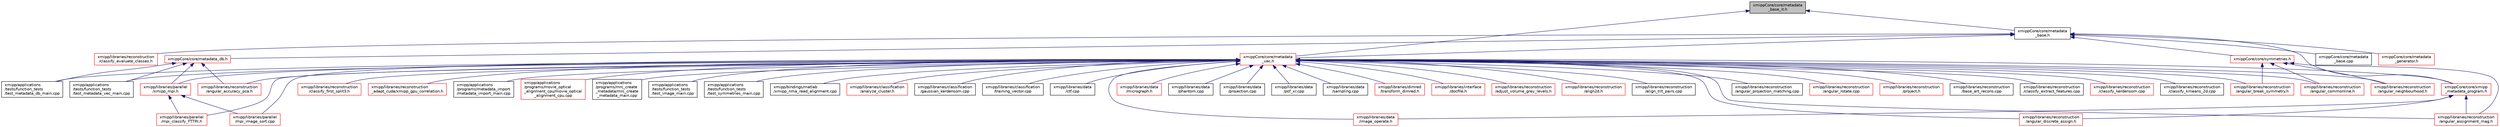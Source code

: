 digraph "xmippCore/core/metadata_base_it.h"
{
  edge [fontname="Helvetica",fontsize="10",labelfontname="Helvetica",labelfontsize="10"];
  node [fontname="Helvetica",fontsize="10",shape=record];
  Node12 [label="xmippCore/core/metadata\l_base_it.h",height=0.2,width=0.4,color="black", fillcolor="grey75", style="filled", fontcolor="black"];
  Node12 -> Node13 [dir="back",color="midnightblue",fontsize="10",style="solid",fontname="Helvetica"];
  Node13 [label="xmippCore/core/metadata\l_base.h",height=0.2,width=0.4,color="black", fillcolor="white", style="filled",URL="$metadata__base_8h.html"];
  Node13 -> Node14 [dir="back",color="midnightblue",fontsize="10",style="solid",fontname="Helvetica"];
  Node14 [label="xmipp/libraries/reconstruction\l/classify_evaluate_classes.h",height=0.2,width=0.4,color="red", fillcolor="white", style="filled",URL="$classify__evaluate__classes_8h.html"];
  Node13 -> Node17 [dir="back",color="midnightblue",fontsize="10",style="solid",fontname="Helvetica"];
  Node17 [label="xmippCore/core/metadata_db.h",height=0.2,width=0.4,color="red", fillcolor="white", style="filled",URL="$metadata__db_8h.html"];
  Node17 -> Node23 [dir="back",color="midnightblue",fontsize="10",style="solid",fontname="Helvetica"];
  Node23 [label="xmipp/applications\l/tests/function_tests\l/test_metadata_db_main.cpp",height=0.2,width=0.4,color="black", fillcolor="white", style="filled",URL="$test__metadata__db__main_8cpp.html"];
  Node17 -> Node24 [dir="back",color="midnightblue",fontsize="10",style="solid",fontname="Helvetica"];
  Node24 [label="xmipp/applications\l/tests/function_tests\l/test_metadata_vec_main.cpp",height=0.2,width=0.4,color="black", fillcolor="white", style="filled",URL="$test__metadata__vec__main_8cpp.html"];
  Node17 -> Node223 [dir="back",color="midnightblue",fontsize="10",style="solid",fontname="Helvetica"];
  Node223 [label="xmipp/libraries/parallel\l/xmipp_mpi.h",height=0.2,width=0.4,color="red", fillcolor="white", style="filled",URL="$xmipp__mpi_8h.html"];
  Node223 -> Node253 [dir="back",color="midnightblue",fontsize="10",style="solid",fontname="Helvetica"];
  Node253 [label="xmipp/libraries/parallel\l/mpi_classify_FTTRI.h",height=0.2,width=0.4,color="red", fillcolor="white", style="filled",URL="$mpi__classify__FTTRI_8h.html"];
  Node223 -> Node259 [dir="back",color="midnightblue",fontsize="10",style="solid",fontname="Helvetica"];
  Node259 [label="xmipp/libraries/parallel\l/mpi_image_sort.cpp",height=0.2,width=0.4,color="red", fillcolor="white", style="filled",URL="$mpi__image__sort_8cpp.html"];
  Node17 -> Node296 [dir="back",color="midnightblue",fontsize="10",style="solid",fontname="Helvetica"];
  Node296 [label="xmipp/libraries/reconstruction\l/angular_accuracy_pca.h",height=0.2,width=0.4,color="red", fillcolor="white", style="filled",URL="$angular__accuracy__pca_8h.html"];
  Node13 -> Node710 [dir="back",color="midnightblue",fontsize="10",style="solid",fontname="Helvetica"];
  Node710 [label="xmippCore/core/metadata\l_vec.h",height=0.2,width=0.4,color="red", fillcolor="white", style="filled",URL="$metadata__vec_8h.html"];
  Node710 -> Node326 [dir="back",color="midnightblue",fontsize="10",style="solid",fontname="Helvetica"];
  Node326 [label="xmipp/libraries/reconstruction\l/classify_first_split3.h",height=0.2,width=0.4,color="red", fillcolor="white", style="filled",URL="$classify__first__split3_8h.html"];
  Node710 -> Node711 [dir="back",color="midnightblue",fontsize="10",style="solid",fontname="Helvetica"];
  Node711 [label="xmipp/libraries/reconstruction\l_adapt_cuda/xmipp_gpu_correlation.h",height=0.2,width=0.4,color="red", fillcolor="white", style="filled",URL="$xmipp__gpu__correlation_8h.html"];
  Node710 -> Node713 [dir="back",color="midnightblue",fontsize="10",style="solid",fontname="Helvetica"];
  Node713 [label="xmipp/applications\l/programs/metadata_import\l/metadata_import_main.cpp",height=0.2,width=0.4,color="black", fillcolor="white", style="filled",URL="$metadata__import__main_8cpp.html"];
  Node710 -> Node329 [dir="back",color="midnightblue",fontsize="10",style="solid",fontname="Helvetica"];
  Node329 [label="xmipp/applications\l/programs/movie_optical\l_alignment_cpu/movie_optical\l_alignment_cpu.cpp",height=0.2,width=0.4,color="red", fillcolor="white", style="filled",URL="$movie__optical__alignment__cpu_8cpp.html"];
  Node710 -> Node331 [dir="back",color="midnightblue",fontsize="10",style="solid",fontname="Helvetica"];
  Node331 [label="xmipp/applications\l/programs/mrc_create\l_metadata/mrc_create\l_metadata_main.cpp",height=0.2,width=0.4,color="black", fillcolor="white", style="filled",URL="$mrc__create__metadata__main_8cpp.html"];
  Node710 -> Node341 [dir="back",color="midnightblue",fontsize="10",style="solid",fontname="Helvetica"];
  Node341 [label="xmipp/applications\l/tests/function_tests\l/test_image_main.cpp",height=0.2,width=0.4,color="black", fillcolor="white", style="filled",URL="$test__image__main_8cpp.html"];
  Node710 -> Node23 [dir="back",color="midnightblue",fontsize="10",style="solid",fontname="Helvetica"];
  Node710 -> Node24 [dir="back",color="midnightblue",fontsize="10",style="solid",fontname="Helvetica"];
  Node710 -> Node714 [dir="back",color="midnightblue",fontsize="10",style="solid",fontname="Helvetica"];
  Node714 [label="xmipp/applications\l/tests/function_tests\l/test_symmetries_main.cpp",height=0.2,width=0.4,color="black", fillcolor="white", style="filled",URL="$test__symmetries__main_8cpp.html"];
  Node710 -> Node715 [dir="back",color="midnightblue",fontsize="10",style="solid",fontname="Helvetica"];
  Node715 [label="xmipp/bindings/matlab\l/xmipp_nma_read_alignment.cpp",height=0.2,width=0.4,color="black", fillcolor="white", style="filled",URL="$xmipp__nma__read__alignment_8cpp.html"];
  Node710 -> Node648 [dir="back",color="midnightblue",fontsize="10",style="solid",fontname="Helvetica"];
  Node648 [label="xmipp/libraries/classification\l/analyze_cluster.h",height=0.2,width=0.4,color="red", fillcolor="white", style="filled",URL="$analyze__cluster_8h.html"];
  Node710 -> Node716 [dir="back",color="midnightblue",fontsize="10",style="solid",fontname="Helvetica"];
  Node716 [label="xmipp/libraries/classification\l/gaussian_kerdensom.cpp",height=0.2,width=0.4,color="black", fillcolor="white", style="filled",URL="$gaussian__kerdensom_8cpp.html"];
  Node710 -> Node717 [dir="back",color="midnightblue",fontsize="10",style="solid",fontname="Helvetica"];
  Node717 [label="xmipp/libraries/classification\l/training_vector.cpp",height=0.2,width=0.4,color="black", fillcolor="white", style="filled",URL="$training__vector_8cpp.html"];
  Node710 -> Node36 [dir="back",color="midnightblue",fontsize="10",style="solid",fontname="Helvetica"];
  Node36 [label="xmipp/libraries/data\l/ctf.cpp",height=0.2,width=0.4,color="black", fillcolor="white", style="filled",URL="$ctf_8cpp.html"];
  Node710 -> Node532 [dir="back",color="midnightblue",fontsize="10",style="solid",fontname="Helvetica"];
  Node532 [label="xmipp/libraries/data\l/image_operate.h",height=0.2,width=0.4,color="red", fillcolor="white", style="filled",URL="$image__operate_8h.html"];
  Node710 -> Node474 [dir="back",color="midnightblue",fontsize="10",style="solid",fontname="Helvetica"];
  Node474 [label="xmipp/libraries/data\l/micrograph.h",height=0.2,width=0.4,color="red", fillcolor="white", style="filled",URL="$micrograph_8h.html"];
  Node710 -> Node435 [dir="back",color="midnightblue",fontsize="10",style="solid",fontname="Helvetica"];
  Node435 [label="xmipp/libraries/data\l/phantom.cpp",height=0.2,width=0.4,color="black", fillcolor="white", style="filled",URL="$phantom_8cpp.html"];
  Node710 -> Node364 [dir="back",color="midnightblue",fontsize="10",style="solid",fontname="Helvetica"];
  Node364 [label="xmipp/libraries/data\l/projection.cpp",height=0.2,width=0.4,color="black", fillcolor="white", style="filled",URL="$projection_8cpp.html"];
  Node710 -> Node537 [dir="back",color="midnightblue",fontsize="10",style="solid",fontname="Helvetica"];
  Node537 [label="xmipp/libraries/data\l/psf_xr.cpp",height=0.2,width=0.4,color="black", fillcolor="white", style="filled",URL="$psf__xr_8cpp.html"];
  Node710 -> Node718 [dir="back",color="midnightblue",fontsize="10",style="solid",fontname="Helvetica"];
  Node718 [label="xmipp/libraries/data\l/sampling.cpp",height=0.2,width=0.4,color="black", fillcolor="white", style="filled",URL="$sampling_8cpp.html"];
  Node710 -> Node388 [dir="back",color="midnightblue",fontsize="10",style="solid",fontname="Helvetica"];
  Node388 [label="xmipp/libraries/dimred\l/transform_dimred.h",height=0.2,width=0.4,color="red", fillcolor="white", style="filled",URL="$transform__dimred_8h.html"];
  Node710 -> Node547 [dir="back",color="midnightblue",fontsize="10",style="solid",fontname="Helvetica"];
  Node547 [label="xmipp/libraries/interface\l/docfile.h",height=0.2,width=0.4,color="red", fillcolor="white", style="filled",URL="$docfile_8h.html"];
  Node710 -> Node223 [dir="back",color="midnightblue",fontsize="10",style="solid",fontname="Helvetica"];
  Node710 -> Node253 [dir="back",color="midnightblue",fontsize="10",style="solid",fontname="Helvetica"];
  Node710 -> Node259 [dir="back",color="midnightblue",fontsize="10",style="solid",fontname="Helvetica"];
  Node710 -> Node557 [dir="back",color="midnightblue",fontsize="10",style="solid",fontname="Helvetica"];
  Node557 [label="xmipp/libraries/reconstruction\l/adjust_volume_grey_levels.h",height=0.2,width=0.4,color="red", fillcolor="white", style="filled",URL="$adjust__volume__grey__levels_8h.html"];
  Node710 -> Node559 [dir="back",color="midnightblue",fontsize="10",style="solid",fontname="Helvetica"];
  Node559 [label="xmipp/libraries/reconstruction\l/align2d.h",height=0.2,width=0.4,color="red", fillcolor="white", style="filled",URL="$align2d_8h.html"];
  Node710 -> Node487 [dir="back",color="midnightblue",fontsize="10",style="solid",fontname="Helvetica"];
  Node487 [label="xmipp/libraries/reconstruction\l/align_tilt_pairs.cpp",height=0.2,width=0.4,color="black", fillcolor="white", style="filled",URL="$align__tilt__pairs_8cpp.html"];
  Node710 -> Node296 [dir="back",color="midnightblue",fontsize="10",style="solid",fontname="Helvetica"];
  Node710 -> Node392 [dir="back",color="midnightblue",fontsize="10",style="solid",fontname="Helvetica"];
  Node392 [label="xmipp/libraries/reconstruction\l/angular_assignment_mag.h",height=0.2,width=0.4,color="red", fillcolor="white", style="filled",URL="$angular__assignment__mag_8h.html"];
  Node710 -> Node719 [dir="back",color="midnightblue",fontsize="10",style="solid",fontname="Helvetica"];
  Node719 [label="xmipp/libraries/reconstruction\l/angular_break_symmetry.h",height=0.2,width=0.4,color="red", fillcolor="white", style="filled",URL="$angular__break__symmetry_8h.html"];
  Node710 -> Node722 [dir="back",color="midnightblue",fontsize="10",style="solid",fontname="Helvetica"];
  Node722 [label="xmipp/libraries/reconstruction\l/angular_commonline.h",height=0.2,width=0.4,color="red", fillcolor="white", style="filled",URL="$angular__commonline_8h.html"];
  Node710 -> Node301 [dir="back",color="midnightblue",fontsize="10",style="solid",fontname="Helvetica"];
  Node301 [label="xmipp/libraries/reconstruction\l/angular_discrete_assign.h",height=0.2,width=0.4,color="red", fillcolor="white", style="filled",URL="$angular__discrete__assign_8h.html"];
  Node710 -> Node724 [dir="back",color="midnightblue",fontsize="10",style="solid",fontname="Helvetica"];
  Node724 [label="xmipp/libraries/reconstruction\l/angular_neighbourhood.h",height=0.2,width=0.4,color="red", fillcolor="white", style="filled",URL="$angular__neighbourhood_8h.html"];
  Node710 -> Node113 [dir="back",color="midnightblue",fontsize="10",style="solid",fontname="Helvetica"];
  Node113 [label="xmipp/libraries/reconstruction\l/angular_projection_matching.cpp",height=0.2,width=0.4,color="black", fillcolor="white", style="filled",URL="$angular__projection__matching_8cpp.html"];
  Node710 -> Node726 [dir="back",color="midnightblue",fontsize="10",style="solid",fontname="Helvetica"];
  Node726 [label="xmipp/libraries/reconstruction\l/angular_rotate.cpp",height=0.2,width=0.4,color="red", fillcolor="white", style="filled",URL="$angular__rotate_8cpp.html"];
  Node710 -> Node114 [dir="back",color="midnightblue",fontsize="10",style="solid",fontname="Helvetica"];
  Node114 [label="xmipp/libraries/reconstruction\l/project.h",height=0.2,width=0.4,color="red", fillcolor="white", style="filled",URL="$project_8h.html"];
  Node710 -> Node50 [dir="back",color="midnightblue",fontsize="10",style="solid",fontname="Helvetica"];
  Node50 [label="xmipp/libraries/reconstruction\l/base_art_recons.cpp",height=0.2,width=0.4,color="black", fillcolor="white", style="filled",URL="$base__art__recons_8cpp.html"];
  Node710 -> Node398 [dir="back",color="midnightblue",fontsize="10",style="solid",fontname="Helvetica"];
  Node398 [label="xmipp/libraries/reconstruction\l/classify_extract_features.cpp",height=0.2,width=0.4,color="black", fillcolor="white", style="filled",URL="$classify__extract__features_8cpp.html"];
  Node710 -> Node728 [dir="back",color="midnightblue",fontsize="10",style="solid",fontname="Helvetica"];
  Node728 [label="xmipp/libraries/reconstruction\l/classify_kerdensom.cpp",height=0.2,width=0.4,color="red", fillcolor="white", style="filled",URL="$classify__kerdensom_8cpp.html"];
  Node710 -> Node490 [dir="back",color="midnightblue",fontsize="10",style="solid",fontname="Helvetica"];
  Node490 [label="xmipp/libraries/reconstruction\l/classify_kmeans_2d.cpp",height=0.2,width=0.4,color="black", fillcolor="white", style="filled",URL="$classify__kmeans__2d_8cpp.html"];
  Node710 -> Node755 [dir="back",color="midnightblue",fontsize="10",style="solid",fontname="Helvetica"];
  Node755 [label="xmippCore/core/xmipp\l_metadata_program.h",height=0.2,width=0.4,color="red", fillcolor="white", style="filled",URL="$xmipp__metadata__program_8h.html"];
  Node755 -> Node532 [dir="back",color="midnightblue",fontsize="10",style="solid",fontname="Helvetica"];
  Node755 -> Node392 [dir="back",color="midnightblue",fontsize="10",style="solid",fontname="Helvetica"];
  Node755 -> Node301 [dir="back",color="midnightblue",fontsize="10",style="solid",fontname="Helvetica"];
  Node13 -> Node772 [dir="back",color="midnightblue",fontsize="10",style="solid",fontname="Helvetica"];
  Node772 [label="xmippCore/core/symmetries.h",height=0.2,width=0.4,color="red", fillcolor="white", style="filled",URL="$ore_2core_2symmetries_8h.html"];
  Node772 -> Node392 [dir="back",color="midnightblue",fontsize="10",style="solid",fontname="Helvetica"];
  Node772 -> Node719 [dir="back",color="midnightblue",fontsize="10",style="solid",fontname="Helvetica"];
  Node772 -> Node722 [dir="back",color="midnightblue",fontsize="10",style="solid",fontname="Helvetica"];
  Node772 -> Node724 [dir="back",color="midnightblue",fontsize="10",style="solid",fontname="Helvetica"];
  Node13 -> Node667 [dir="back",color="midnightblue",fontsize="10",style="solid",fontname="Helvetica"];
  Node667 [label="xmippCore/core/metadata\l_base.cpp",height=0.2,width=0.4,color="black", fillcolor="white", style="filled",URL="$metadata__base_8cpp.html"];
  Node13 -> Node778 [dir="back",color="midnightblue",fontsize="10",style="solid",fontname="Helvetica"];
  Node778 [label="xmippCore/core/metadata\l_generator.h",height=0.2,width=0.4,color="red", fillcolor="white", style="filled",URL="$metadata__generator_8h.html"];
  Node13 -> Node755 [dir="back",color="midnightblue",fontsize="10",style="solid",fontname="Helvetica"];
  Node12 -> Node710 [dir="back",color="midnightblue",fontsize="10",style="solid",fontname="Helvetica"];
}
